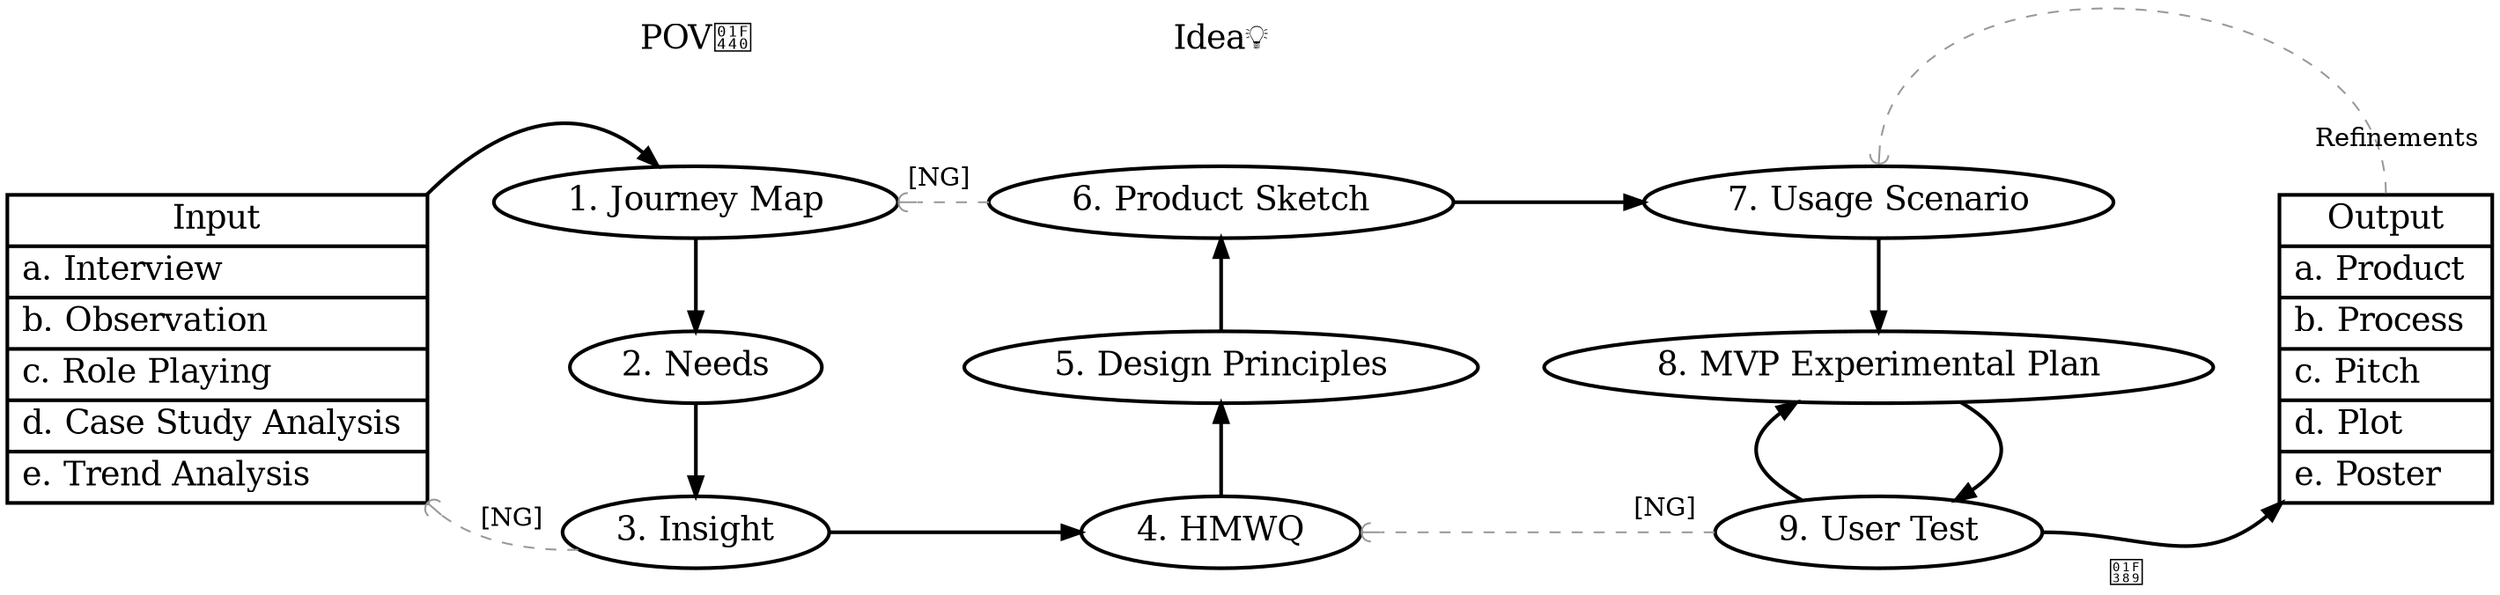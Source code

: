 # dot -T png edp-toolkit.dot -o edp-toolkit.png

digraph graph_name {
	graph [
	       rankdir = LR;
	       nodesep = 0.7;
	];
	edge [
		style = bold;
		shape = oval;
	];
	node [
		style = bold;
		fontsize = 18;
	];

	Input [
	       label = "Input|a. Interview \l|b. Observation \l|c. Role Playing \l|d. Case Study Analysis \l|e. Trend Analysis \l",
	       shape = record,
	];
	Output [
	       label = "Output|a. Product \l|b. Process \l|c. Pitch \l|d. Plot \l|e. Poster \l",
	       shape = record,
	];


	CJM[label = "1. Journey Map"];
	Needs[label = "2. Needs"];
	Insight[label = "3. Insight"];
	HMWQ[label = "4. HMWQ"];
	DP [label = "5. Design Principles"];
	Sketch [label = "6. Product Sketch"];
	Story [label = "7. Usage Scenario"];
	MVP [label = "8. MVP Experimental Plan"];
	Test [label = "9. User Test"];

# connect
	Input -> CJM [
		tailport = ne,
		headport = nw
	];

	CJM -> Needs;
	Needs -> Insight;
	Insight -> HMWQ;
//	HMWQ -> DP;
//	DP -> Sketch;

Sketch -> DP [dir = back];
DP -> HMWQ [dir = back];

	Sketch -> Story;
	Story -> MVP;
	MVP -> Test;
	Test -> MVP;

	Test -> Output [
		taillabel = "🎉",
		labeldistance = 5,
		tailport = e,
		headport = sw
	];

# Label
	node [shape = plaintext];
	POV [label = "POV👀"];
	Idea [label = "Idea💡"];
//	Fin [label = ];

//	Insight -> POV[color = white];
//	Sketch -> Idea[color = white];
//	Test -> Fin[color = white];

# Ranking
	{rank = min; Input}
	{rank = same;
		CJM;
		Needs;
		Insight;
		POV
	}
	{rank = same;
		HMWQ;
		DP;
		Sketch;
		Idea
	}
	{rank = same;
		Story;
		MVP;
		Test;
//		Fin
	}
	{rank = sink; Output}

# NG
	edge[ color = "#999999"];
	Insight -> Input [
		taillabel = "[NG]",
		labeldistance = 4,
		style = dashed,
		arrowhead = curve,
		headport = se
	];
	Sketch -> CJM [
		taillabel = "[NG]",
		labeldistance = 3,
		style = dashed,
		arrowhead = curve
	];
	Test -> HMWQ [
		taillabel = "[NG]",
		labeldistance = 3,
		style = dashed,
		arrowhead = curve
	];

	Output -> Story[
		taillabel = "Refinements",
		labeldistance = 3,
		style = dashed,
		arrowhead = curve,
		tailport = n,
		headport = n
	];

}
